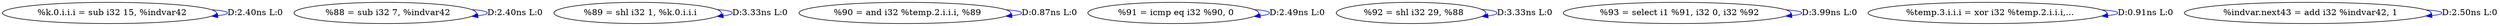 digraph {
Node0x36d48d0[label="  %k.0.i.i.i = sub i32 15, %indvar42"];
Node0x36d48d0 -> Node0x36d48d0[label="D:2.40ns L:0",color=blue];
Node0x36d49b0[label="  %88 = sub i32 7, %indvar42"];
Node0x36d49b0 -> Node0x36d49b0[label="D:2.40ns L:0",color=blue];
Node0x36d4a90[label="  %89 = shl i32 1, %k.0.i.i.i"];
Node0x36d4a90 -> Node0x36d4a90[label="D:3.33ns L:0",color=blue];
Node0x36d4b70[label="  %90 = and i32 %temp.2.i.i.i, %89"];
Node0x36d4b70 -> Node0x36d4b70[label="D:0.87ns L:0",color=blue];
Node0x36d4c50[label="  %91 = icmp eq i32 %90, 0"];
Node0x36d4c50 -> Node0x36d4c50[label="D:2.49ns L:0",color=blue];
Node0x36d4d30[label="  %92 = shl i32 29, %88"];
Node0x36d4d30 -> Node0x36d4d30[label="D:3.33ns L:0",color=blue];
Node0x36d4e10[label="  %93 = select i1 %91, i32 0, i32 %92"];
Node0x36d4e10 -> Node0x36d4e10[label="D:3.99ns L:0",color=blue];
Node0x36d4f20[label="  %temp.3.i.i.i = xor i32 %temp.2.i.i.i,..."];
Node0x36d4f20 -> Node0x36d4f20[label="D:0.91ns L:0",color=blue];
Node0x36d5000[label="  %indvar.next43 = add i32 %indvar42, 1"];
Node0x36d5000 -> Node0x36d5000[label="D:2.50ns L:0",color=blue];
}
